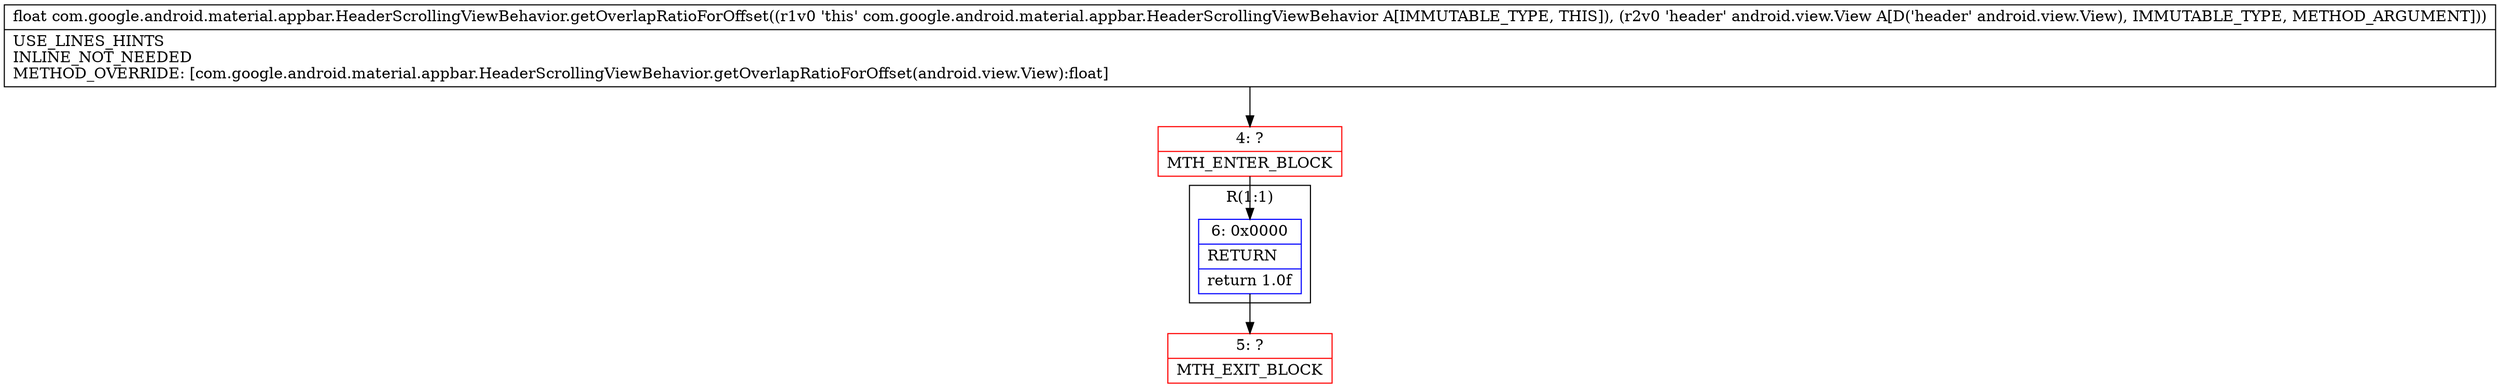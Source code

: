 digraph "CFG forcom.google.android.material.appbar.HeaderScrollingViewBehavior.getOverlapRatioForOffset(Landroid\/view\/View;)F" {
subgraph cluster_Region_1076774209 {
label = "R(1:1)";
node [shape=record,color=blue];
Node_6 [shape=record,label="{6\:\ 0x0000|RETURN\l|return 1.0f\l}"];
}
Node_4 [shape=record,color=red,label="{4\:\ ?|MTH_ENTER_BLOCK\l}"];
Node_5 [shape=record,color=red,label="{5\:\ ?|MTH_EXIT_BLOCK\l}"];
MethodNode[shape=record,label="{float com.google.android.material.appbar.HeaderScrollingViewBehavior.getOverlapRatioForOffset((r1v0 'this' com.google.android.material.appbar.HeaderScrollingViewBehavior A[IMMUTABLE_TYPE, THIS]), (r2v0 'header' android.view.View A[D('header' android.view.View), IMMUTABLE_TYPE, METHOD_ARGUMENT]))  | USE_LINES_HINTS\lINLINE_NOT_NEEDED\lMETHOD_OVERRIDE: [com.google.android.material.appbar.HeaderScrollingViewBehavior.getOverlapRatioForOffset(android.view.View):float]\l}"];
MethodNode -> Node_4;Node_6 -> Node_5;
Node_4 -> Node_6;
}

